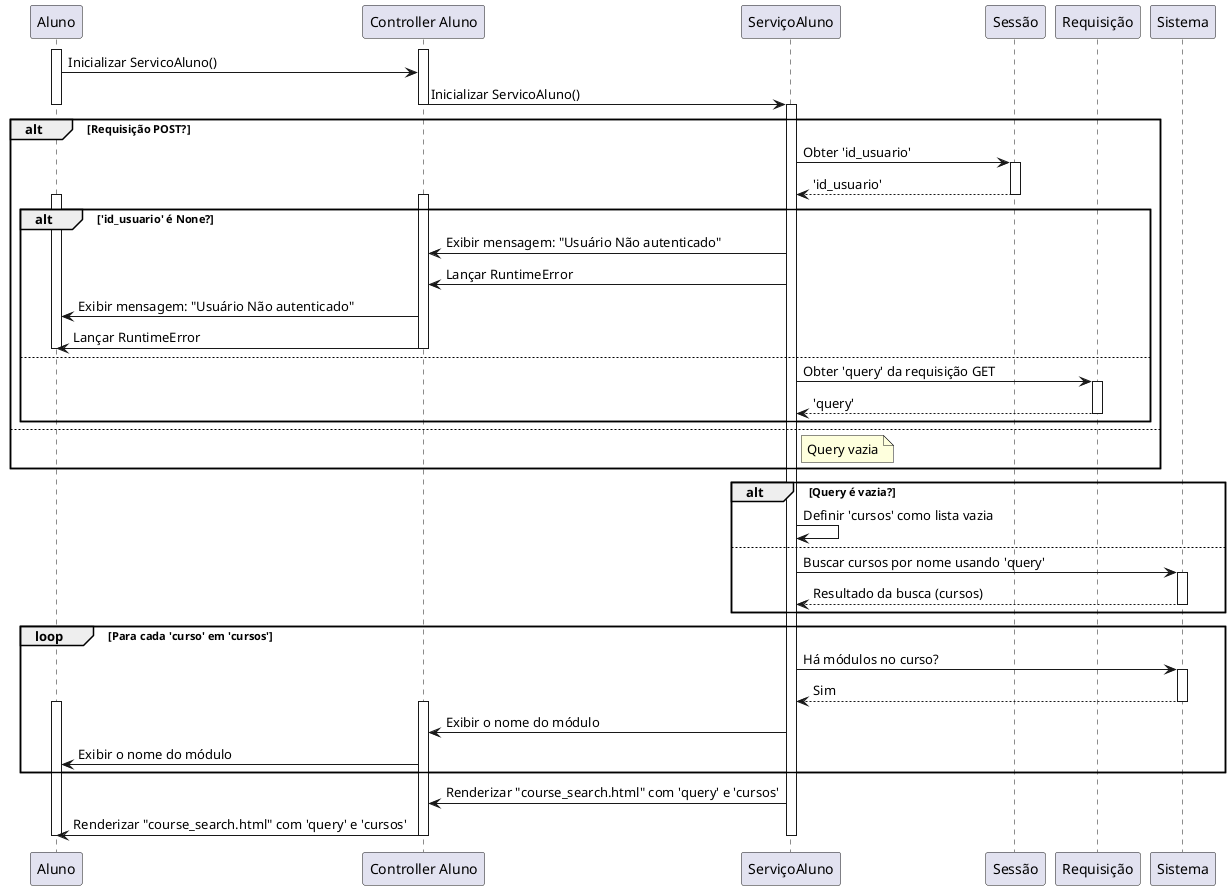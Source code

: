 @startuml
participant "Aluno" as User
participant "Controller Aluno" as Controller
participant "ServiçoAluno" as ServicoAluno
participant "Sessão" as Sessao
participant "Requisição" as Requisicao
participant "Sistema" as Sistema


activate User
activate Controller
User -> Controller: Inicializar ServicoAluno()
Controller -> ServicoAluno : Inicializar ServicoAluno()
deactivate Controller
deactivate User
activate ServicoAluno

alt Requisição POST?
    ServicoAluno -> Sessao : Obter 'id_usuario'
    activate Sessao
    Sessao --> ServicoAluno : 'id_usuario'
    deactivate Sessao

    alt 'id_usuario' é None?
    activate User
    activate Controller
        ServicoAluno -> Controller : Exibir mensagem: "Usuário Não autenticado"
        ServicoAluno -> Controller : Lançar RuntimeError

        Controller -> User : Exibir mensagem: "Usuário Não autenticado"
        Controller -> User : Lançar RuntimeError
    deactivate User
    deactivate Controller
    else
        ServicoAluno -> Requisicao : Obter 'query' da requisição GET
        activate Requisicao
        Requisicao --> ServicoAluno : 'query'
        deactivate Requisicao
    end
else
    note right ServicoAluno : Query vazia
end

alt Query é vazia?
    ServicoAluno -> ServicoAluno : Definir 'cursos' como lista vazia
else
    ServicoAluno -> Sistema : Buscar cursos por nome usando 'query'
    activate Sistema
    Sistema --> ServicoAluno : Resultado da busca (cursos)
    deactivate Sistema
end

loop Para cada 'curso' em 'cursos'
    ServicoAluno -> Sistema : Há módulos no curso?
    activate Sistema
    Sistema --> ServicoAluno : Sim
    deactivate Sistema

    activate User
    activate Controller
    ServicoAluno -> Controller : Exibir o nome do módulo
    Controller -> User : Exibir o nome do módulo
end

ServicoAluno -> Controller : Renderizar "course_search.html" com 'query' e 'cursos'
Controller -> User : Renderizar "course_search.html" com 'query' e 'cursos'
deactivate ServicoAluno
deactivate User
deactivate Controller

@enduml
